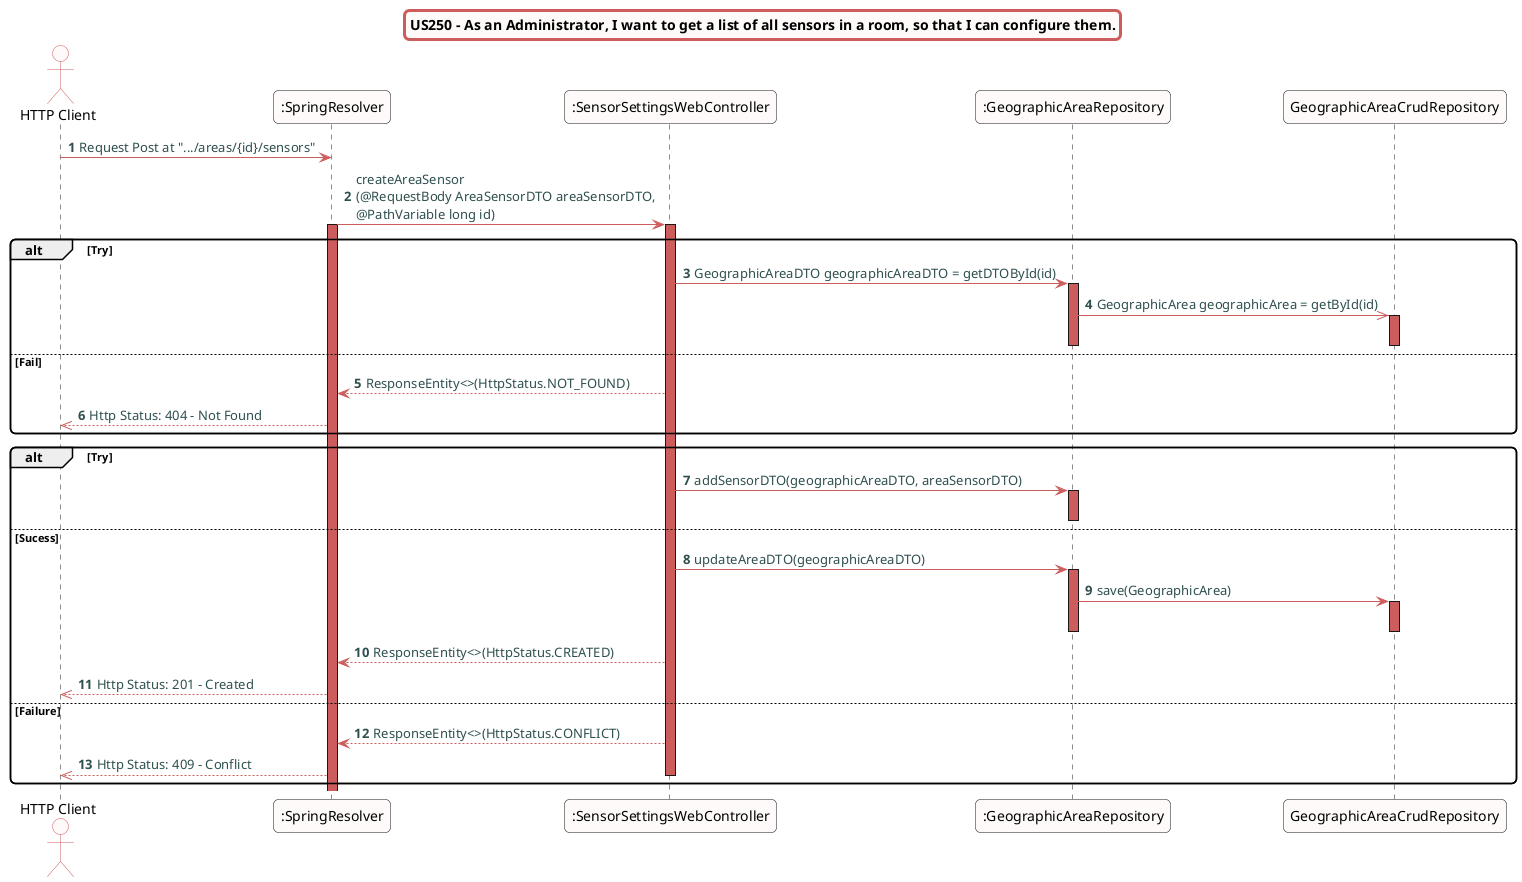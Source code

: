 @startuml
skinparam titleBorderRoundCorner 10
skinparam titleBorderThickness 3
skinparam titleBorderColor indianred
skinparam titleBackgroundColor snow
skinparam FontName quicksand

skinparam actor {
  BorderColor indianred
  backgroundColor Snow
  }

skinparam sequence {
  LifeLineBackgroundColor indianred
  ParticipantBackgroundColor snow
}

skinparam roundcorner 10

skinparam component {
  arrowThickness 1
  ArrowFontName Verdana
  ArrowColor indianred
  ArrowFontColor darkslategrey
}

title US250 - As an Administrator, I want to get a list of all sensors in a room, so that I can configure them.
autonumber
actor "HTTP Client"
"HTTP Client"  -> ":SpringResolver":  Request Post at ".../areas/{id}/sensors"
":SpringResolver" -> ":SensorSettingsWebController": createAreaSensor\n(@RequestBody AreaSensorDTO areaSensorDTO, \n@PathVariable long id)
activate ":SpringResolver"
activate ":SensorSettingsWebController"
alt Try
":SensorSettingsWebController" -> ":GeographicAreaRepository": GeographicAreaDTO geographicAreaDTO = getDTOById(id)
activate ":GeographicAreaRepository"
":GeographicAreaRepository" ->> "GeographicAreaCrudRepository": GeographicArea geographicArea = getById(id)
activate "GeographicAreaCrudRepository"
deactivate "GeographicAreaCrudRepository"
deactivate ":GeographicAreaRepository"
else Fail
":SensorSettingsWebController" --> ":SpringResolver": ResponseEntity<>(HttpStatus.NOT_FOUND)
":SpringResolver" -->> "HTTP Client": Http Status: 404 - Not Found
end
alt Try
":SensorSettingsWebController" -> ":GeographicAreaRepository": addSensorDTO(geographicAreaDTO, areaSensorDTO)
activate ":GeographicAreaRepository"
deactivate ":GeographicAreaRepository"
else Sucess
":SensorSettingsWebController" -> ":GeographicAreaRepository": updateAreaDTO(geographicAreaDTO)
activate ":GeographicAreaRepository"
":GeographicAreaRepository" -> "GeographicAreaCrudRepository": save(GeographicArea)
activate "GeographicAreaCrudRepository"
deactivate "GeographicAreaCrudRepository"
deactivate ":GeographicAreaRepository"
":SensorSettingsWebController" --> ":SpringResolver": ResponseEntity<>(HttpStatus.CREATED)
":SpringResolver" -->> "HTTP Client": Http Status: 201 - Created
else  Failure
":SensorSettingsWebController" --> ":SpringResolver": ResponseEntity<>(HttpStatus.CONFLICT)
":SpringResolver" -->> "HTTP Client": Http Status: 409 - Conflict
deactivate ":SensorSettingsWebController"
end
@enduml